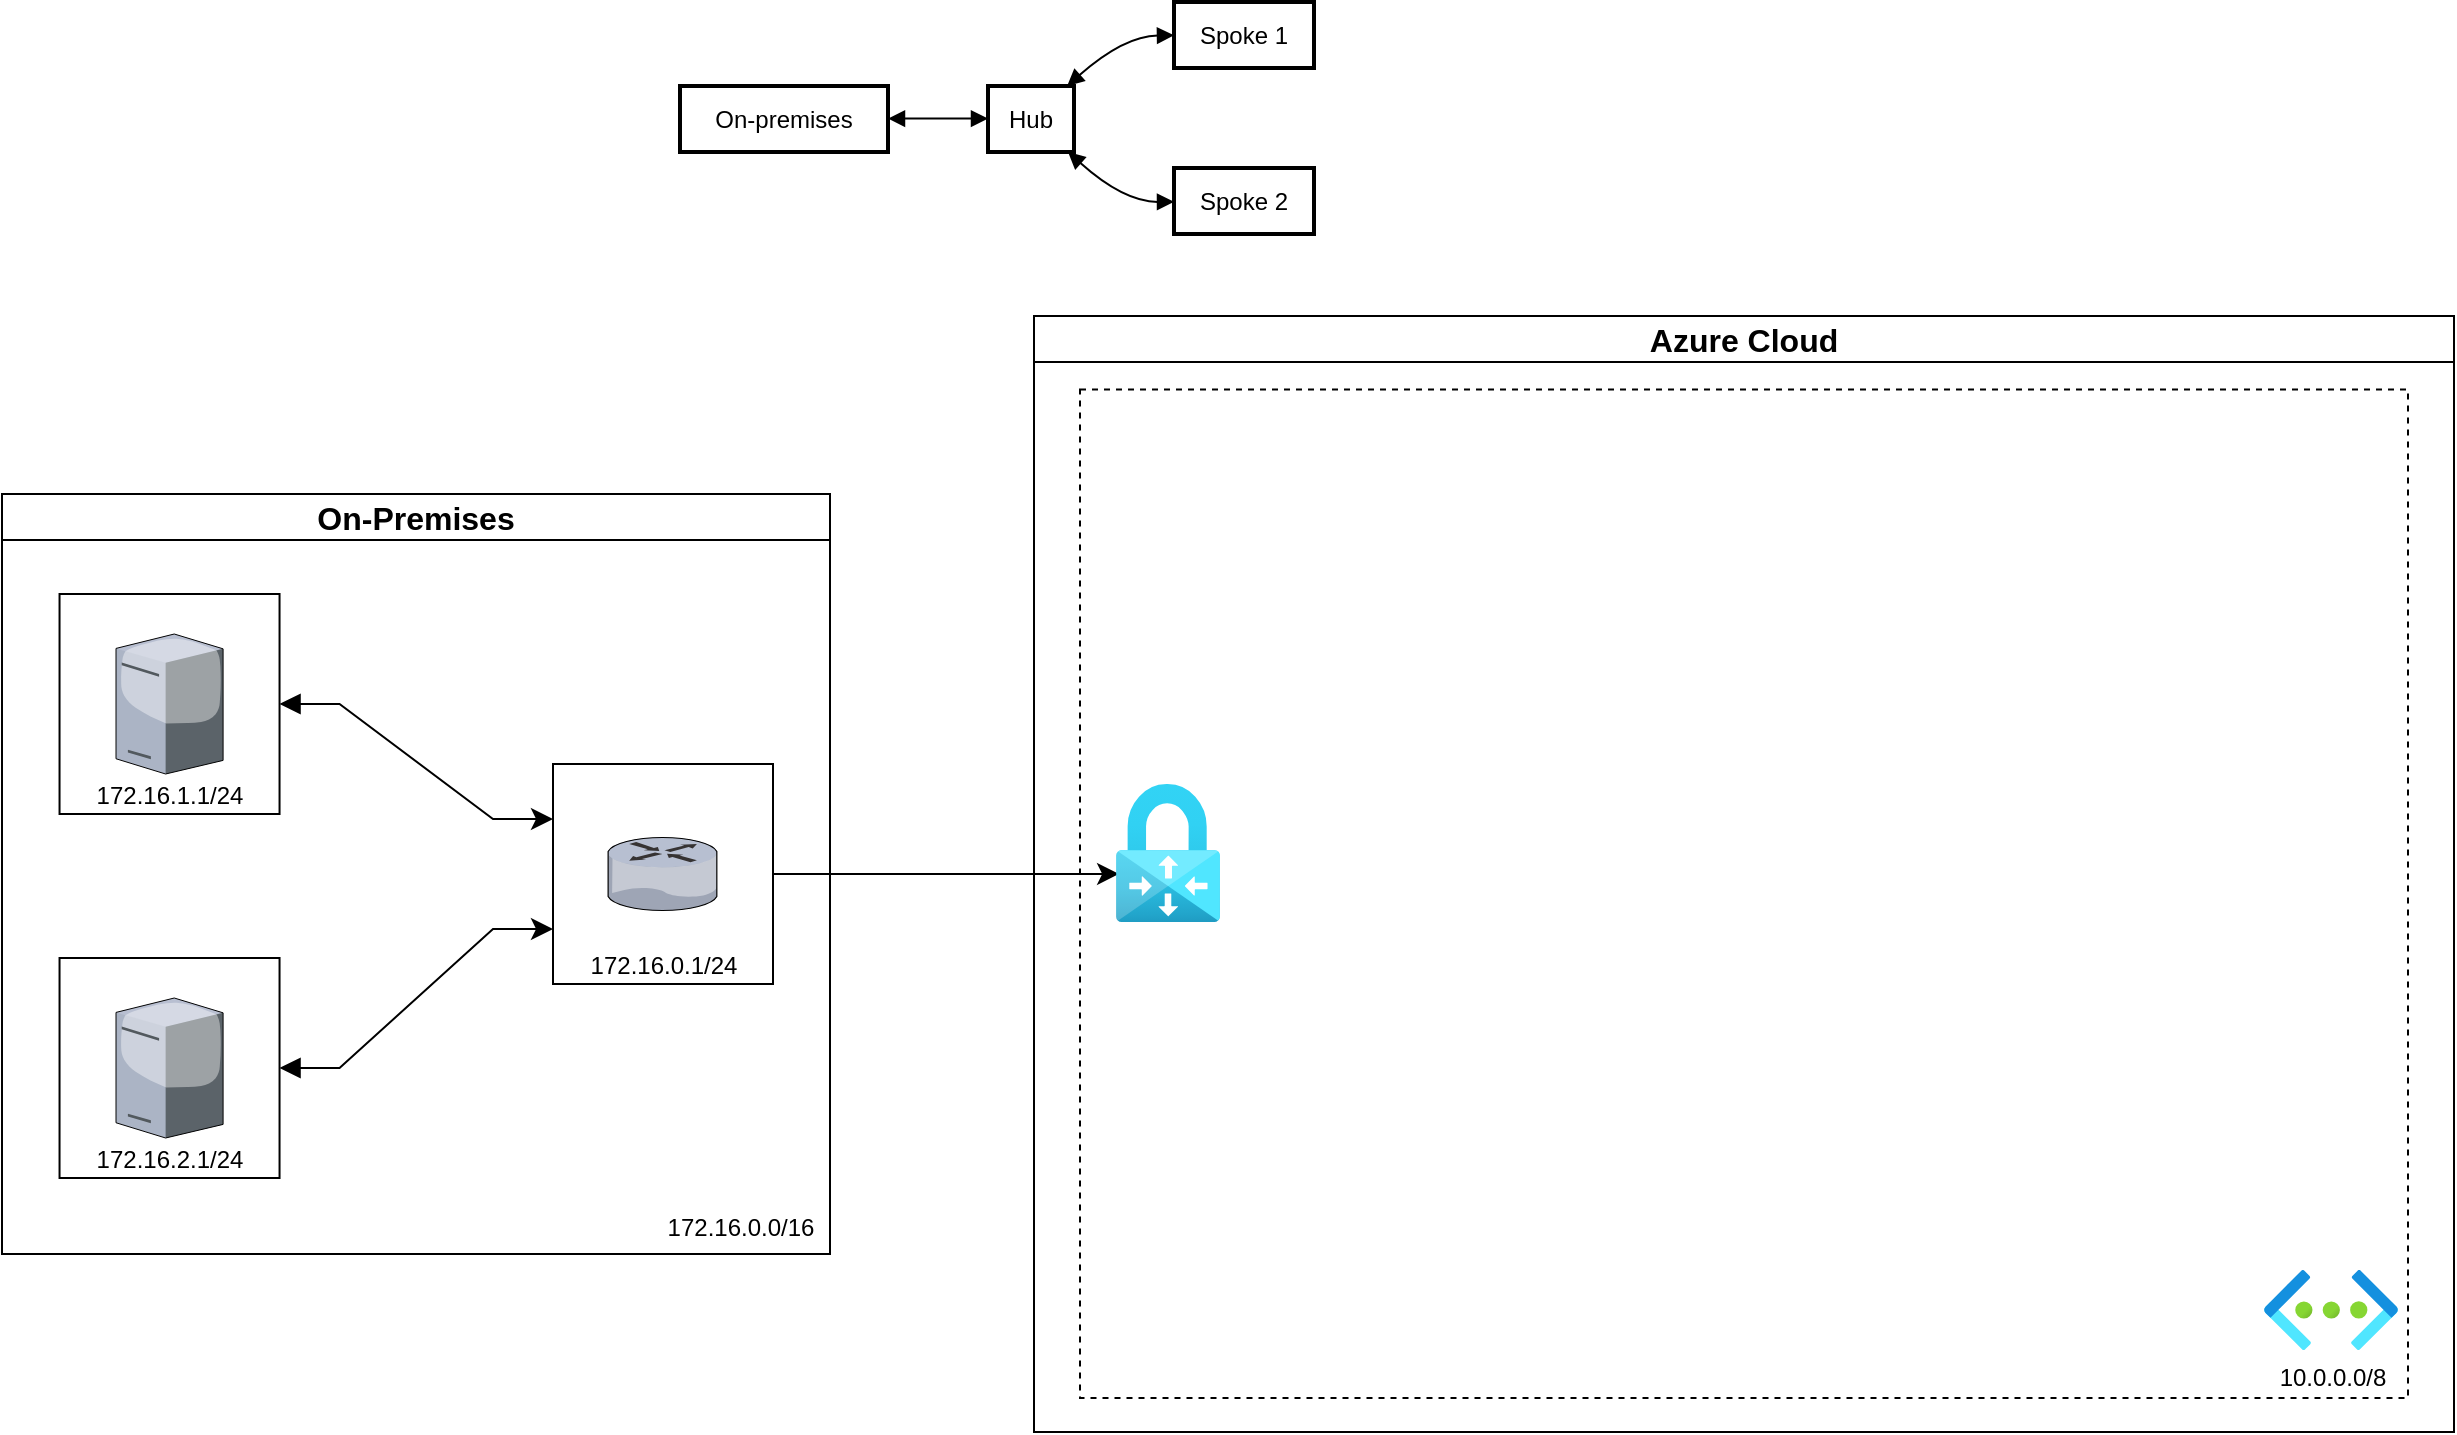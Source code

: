 <mxfile version="22.1.16" type="device">
  <diagram name="Página-1" id="BqpcVtrLq7qUG2y6nLJo">
    <mxGraphModel dx="2109" dy="1441" grid="0" gridSize="10" guides="1" tooltips="1" connect="1" arrows="1" fold="1" page="0" pageScale="1" pageWidth="827" pageHeight="1169" math="0" shadow="0">
      <root>
        <mxCell id="0" />
        <mxCell id="1" parent="0" />
        <mxCell id="kyDnnDSZVfD0B34tAj8_-18" value="On-Premises" style="swimlane;whiteSpace=wrap;html=1;fontSize=16;" parent="1" vertex="1">
          <mxGeometry x="-243" y="173" width="414" height="380" as="geometry">
            <mxRectangle x="-243" y="173" width="134" height="31" as="alternateBounds" />
          </mxGeometry>
        </mxCell>
        <mxCell id="jAZ-IBmY5-Y6YvwtPS46-15" value="172.16.1.1/24" style="aspect=fixed;fillColor=none;labelPosition=center;verticalLabelPosition=middle;align=center;verticalAlign=bottom;whiteSpace=wrap;html=1;" vertex="1" parent="kyDnnDSZVfD0B34tAj8_-18">
          <mxGeometry x="28.77" y="50" width="110" height="110" as="geometry" />
        </mxCell>
        <mxCell id="kyDnnDSZVfD0B34tAj8_-19" value="&lt;font style=&quot;font-size: 12px;&quot;&gt;172.16.0.0/16&lt;/font&gt;" style="text;html=1;align=center;verticalAlign=middle;resizable=0;points=[];autosize=1;strokeColor=none;fillColor=none;fontSize=12;" parent="kyDnnDSZVfD0B34tAj8_-18" vertex="1">
          <mxGeometry x="323" y="354" width="91" height="26" as="geometry" />
        </mxCell>
        <mxCell id="kyDnnDSZVfD0B34tAj8_-40" style="rounded=0;orthogonalLoop=1;jettySize=auto;html=1;entryX=0;entryY=0.25;entryDx=0;entryDy=0;fontSize=12;startSize=8;endSize=8;startArrow=block;startFill=1;edgeStyle=entityRelationEdgeStyle;exitX=1;exitY=0.5;exitDx=0;exitDy=0;" parent="kyDnnDSZVfD0B34tAj8_-18" source="jAZ-IBmY5-Y6YvwtPS46-15" target="jAZ-IBmY5-Y6YvwtPS46-18" edge="1">
          <mxGeometry relative="1" as="geometry">
            <mxPoint x="157" y="102.5" as="sourcePoint" />
            <mxPoint x="265" y="161.75" as="targetPoint" />
          </mxGeometry>
        </mxCell>
        <mxCell id="kyDnnDSZVfD0B34tAj8_-41" style="edgeStyle=entityRelationEdgeStyle;rounded=0;orthogonalLoop=1;jettySize=auto;html=1;entryX=0;entryY=0.75;entryDx=0;entryDy=0;fontSize=12;startSize=8;endSize=8;startArrow=block;startFill=1;exitX=1;exitY=0.5;exitDx=0;exitDy=0;" parent="kyDnnDSZVfD0B34tAj8_-18" source="jAZ-IBmY5-Y6YvwtPS46-16" target="jAZ-IBmY5-Y6YvwtPS46-18" edge="1">
          <mxGeometry relative="1" as="geometry">
            <mxPoint x="143" y="296.5" as="sourcePoint" />
            <mxPoint x="265" y="221.25" as="targetPoint" />
          </mxGeometry>
        </mxCell>
        <mxCell id="kyDnnDSZVfD0B34tAj8_-20" value="" style="verticalLabelPosition=bottom;sketch=0;aspect=fixed;html=1;verticalAlign=top;strokeColor=none;align=center;outlineConnect=0;shape=mxgraph.citrix.tower_server;fontSize=16;" parent="kyDnnDSZVfD0B34tAj8_-18" vertex="1">
          <mxGeometry x="57" y="70" width="53.54" height="70" as="geometry" />
        </mxCell>
        <mxCell id="kyDnnDSZVfD0B34tAj8_-23" value="" style="verticalLabelPosition=bottom;sketch=0;aspect=fixed;html=1;verticalAlign=top;strokeColor=none;align=center;outlineConnect=0;shape=mxgraph.citrix.tower_server;fontSize=16;" parent="kyDnnDSZVfD0B34tAj8_-18" vertex="1">
          <mxGeometry x="57" y="252" width="53.54" height="70" as="geometry" />
        </mxCell>
        <mxCell id="jAZ-IBmY5-Y6YvwtPS46-16" value="172.16.2.1/24" style="whiteSpace=wrap;html=1;aspect=fixed;fillColor=none;spacing=2;spacingTop=0;labelPosition=center;verticalLabelPosition=middle;align=center;verticalAlign=bottom;" vertex="1" parent="kyDnnDSZVfD0B34tAj8_-18">
          <mxGeometry x="28.77" y="232" width="110" height="110" as="geometry" />
        </mxCell>
        <mxCell id="jAZ-IBmY5-Y6YvwtPS46-17" value="" style="verticalLabelPosition=bottom;sketch=0;aspect=fixed;html=1;verticalAlign=top;strokeColor=none;align=center;outlineConnect=0;shape=mxgraph.citrix.router;fontSize=16;" vertex="1" parent="kyDnnDSZVfD0B34tAj8_-18">
          <mxGeometry x="303" y="171.75" width="55" height="36.5" as="geometry" />
        </mxCell>
        <mxCell id="jAZ-IBmY5-Y6YvwtPS46-18" value="172.16.0.1/24" style="aspect=fixed;fillColor=none;labelPosition=center;verticalLabelPosition=middle;align=center;verticalAlign=bottom;whiteSpace=wrap;html=1;" vertex="1" parent="kyDnnDSZVfD0B34tAj8_-18">
          <mxGeometry x="275.5" y="135" width="110" height="110" as="geometry" />
        </mxCell>
        <mxCell id="2" value="On-premises" style="whiteSpace=wrap;strokeWidth=2;" parent="1" vertex="1">
          <mxGeometry x="96" y="-31" width="104" height="33" as="geometry" />
        </mxCell>
        <mxCell id="3" value="Hub" style="whiteSpace=wrap;strokeWidth=2;" parent="1" vertex="1">
          <mxGeometry x="250" y="-31" width="43" height="33" as="geometry" />
        </mxCell>
        <mxCell id="4" value="Spoke 1" style="whiteSpace=wrap;strokeWidth=2;" parent="1" vertex="1">
          <mxGeometry x="343" y="-73" width="70" height="33" as="geometry" />
        </mxCell>
        <mxCell id="5" value="Spoke 2" style="whiteSpace=wrap;strokeWidth=2;" parent="1" vertex="1">
          <mxGeometry x="343" y="10" width="70" height="33" as="geometry" />
        </mxCell>
        <mxCell id="6" value="" style="curved=1;startArrow=block;endArrow=block;exitX=0.998;exitY=0.494;entryX=-0.005;entryY=0.494;startFill=1;" parent="1" source="2" target="3" edge="1">
          <mxGeometry relative="1" as="geometry">
            <Array as="points" />
          </mxGeometry>
        </mxCell>
        <mxCell id="7" value="" style="curved=1;startArrow=block;endArrow=block;exitX=0.929;exitY=-0.011;entryX=-0.001;entryY=0.504;startFill=1;" parent="1" source="3" target="4" edge="1">
          <mxGeometry relative="1" as="geometry">
            <Array as="points">
              <mxPoint x="318" y="-56" />
            </Array>
          </mxGeometry>
        </mxCell>
        <mxCell id="8" value="" style="curved=1;startArrow=block;endArrow=block;exitX=0.929;exitY=0.998;entryX=-0.001;entryY=0.513;startFill=1;" parent="1" source="3" target="5" edge="1">
          <mxGeometry relative="1" as="geometry">
            <Array as="points">
              <mxPoint x="318" y="27" />
            </Array>
          </mxGeometry>
        </mxCell>
        <mxCell id="kyDnnDSZVfD0B34tAj8_-42" style="edgeStyle=none;curved=1;rounded=0;orthogonalLoop=1;jettySize=auto;html=1;entryX=0.03;entryY=0.652;entryDx=0;entryDy=0;fontSize=12;startSize=8;endSize=8;entryPerimeter=0;exitX=1;exitY=0.5;exitDx=0;exitDy=0;" parent="1" source="jAZ-IBmY5-Y6YvwtPS46-18" target="jAZ-IBmY5-Y6YvwtPS46-14" edge="1">
          <mxGeometry relative="1" as="geometry">
            <mxPoint x="158" y="368" as="sourcePoint" />
          </mxGeometry>
        </mxCell>
        <mxCell id="kyDnnDSZVfD0B34tAj8_-39" value="Azure Cloud" style="swimlane;whiteSpace=wrap;html=1;fontSize=16;" parent="1" vertex="1">
          <mxGeometry x="273" y="84" width="710" height="558" as="geometry" />
        </mxCell>
        <mxCell id="jAZ-IBmY5-Y6YvwtPS46-11" value="" style="rounded=0;whiteSpace=wrap;html=1;fontSize=16;dashed=1;fillColor=none;" vertex="1" parent="kyDnnDSZVfD0B34tAj8_-39">
          <mxGeometry x="23" y="36.75" width="664" height="504.25" as="geometry" />
        </mxCell>
        <mxCell id="jAZ-IBmY5-Y6YvwtPS46-13" value="10.0.0.0/8" style="image;aspect=fixed;html=1;points=[];align=center;fontSize=12;image=img/lib/azure2/networking/Virtual_Networks.svg;imageBorder=none;strokeWidth=1;" vertex="1" parent="kyDnnDSZVfD0B34tAj8_-39">
          <mxGeometry x="615" y="477" width="67" height="40" as="geometry" />
        </mxCell>
        <mxCell id="jAZ-IBmY5-Y6YvwtPS46-14" value="" style="image;aspect=fixed;html=1;points=[];align=center;fontSize=12;image=img/lib/azure2/networking/Virtual_Network_Gateways.svg;" vertex="1" parent="kyDnnDSZVfD0B34tAj8_-39">
          <mxGeometry x="41" y="234" width="52" height="69" as="geometry" />
        </mxCell>
      </root>
    </mxGraphModel>
  </diagram>
</mxfile>

